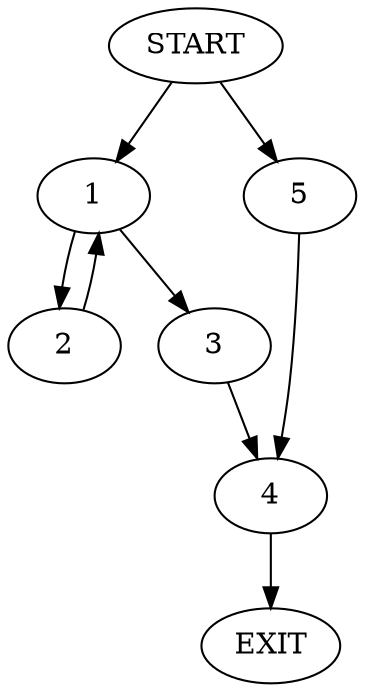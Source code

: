 digraph {
0 [label="START"]
6 [label="EXIT"]
0 -> 1
1 -> 2
1 -> 3
2 -> 1
3 -> 4
4 -> 6
0 -> 5
5 -> 4
}
